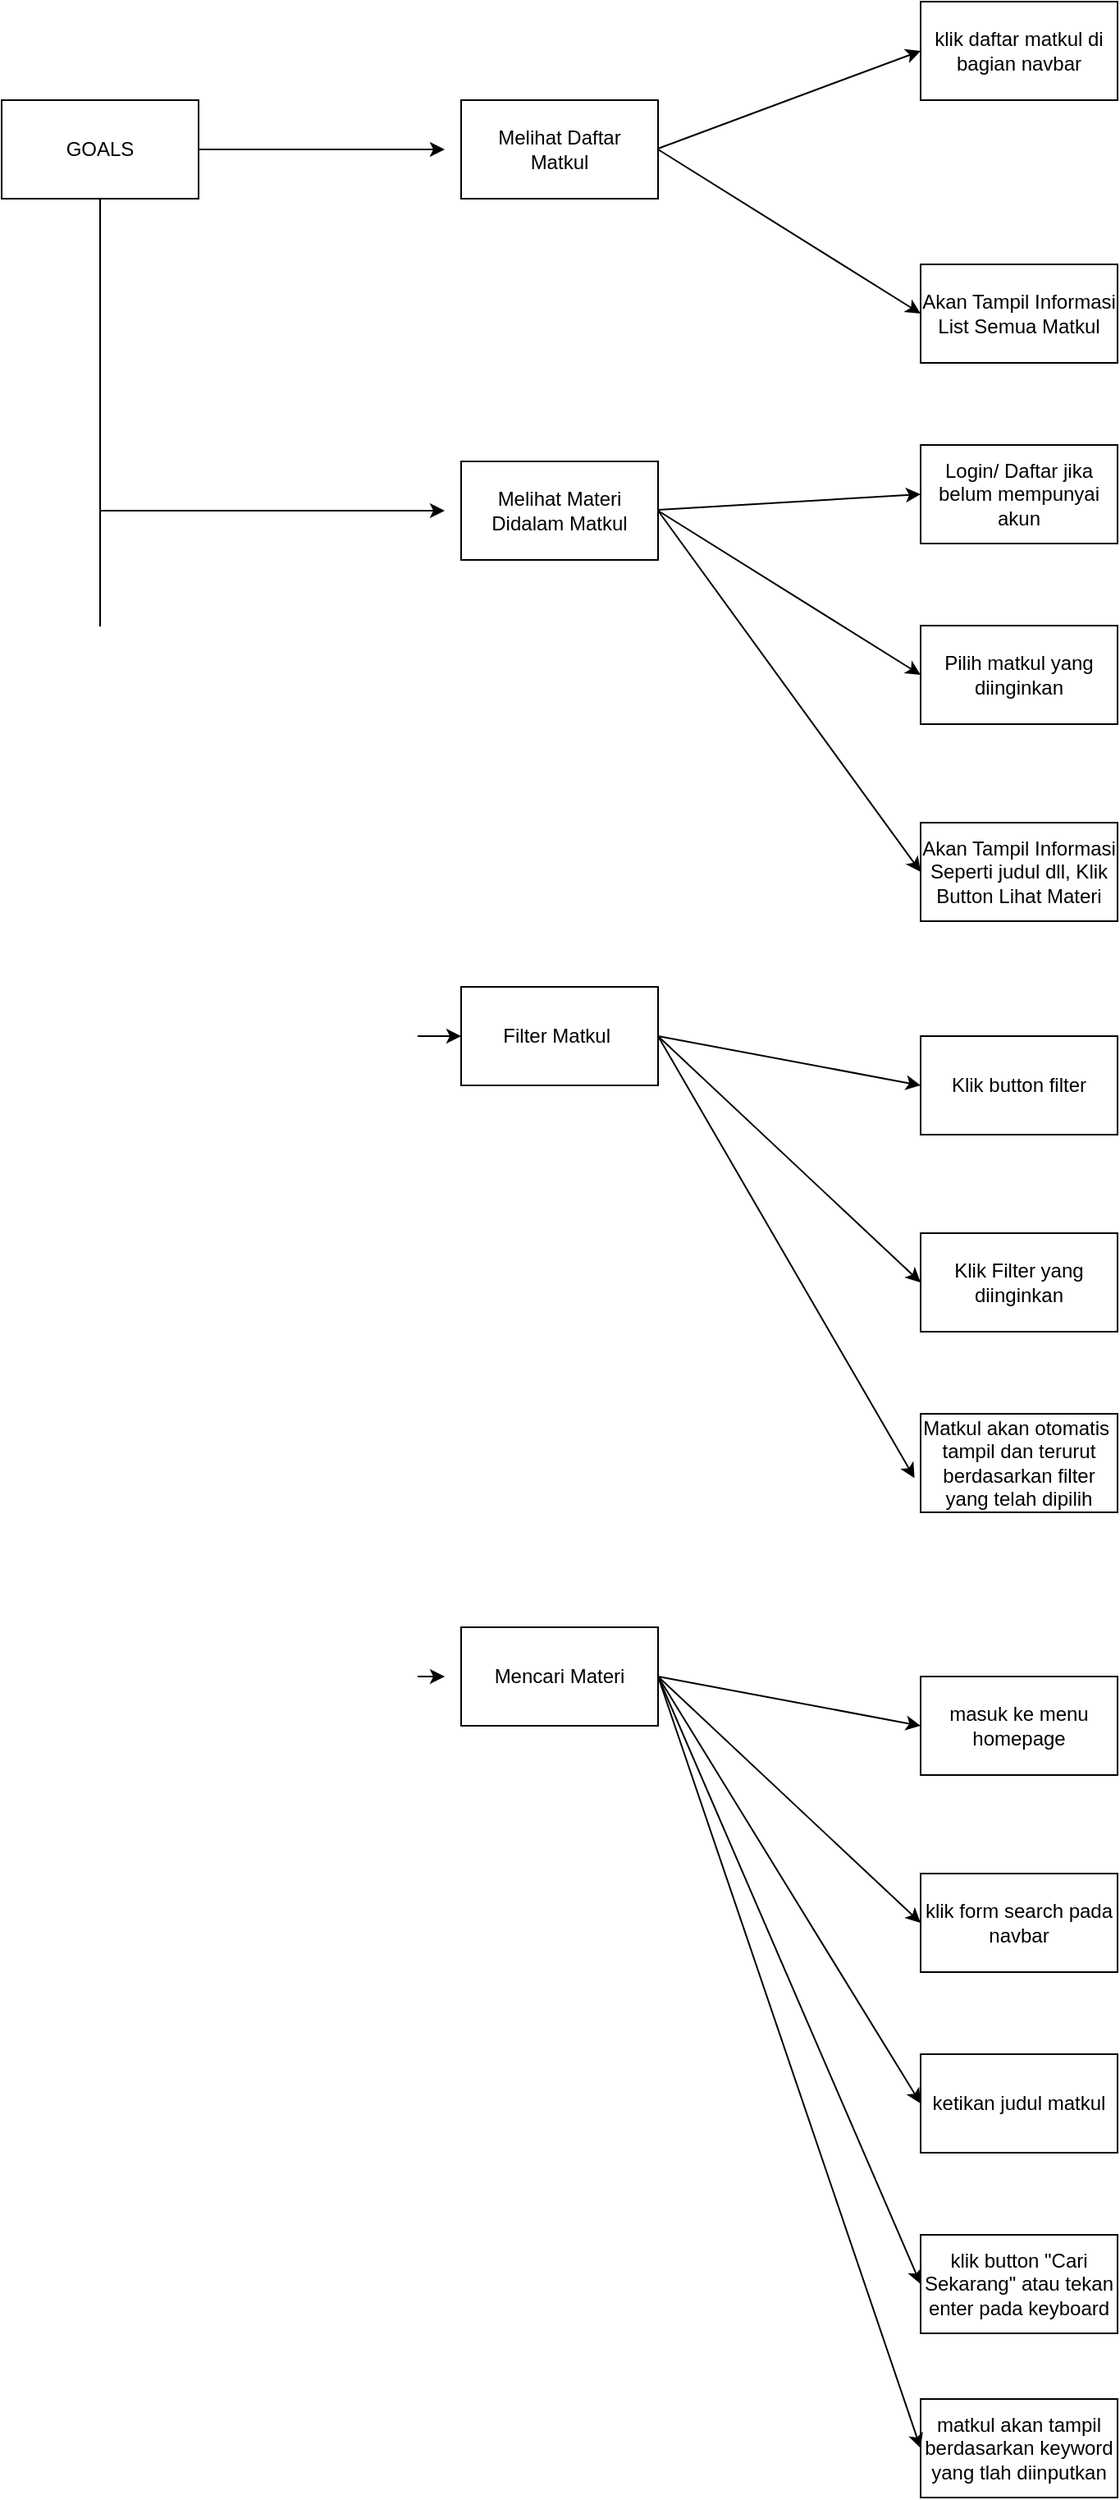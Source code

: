 <mxfile version="20.5.1" type="github">
  <diagram id="T3eksp9KGLlK1QAeFhTj" name="Page-1">
    <mxGraphModel dx="1085" dy="575" grid="1" gridSize="10" guides="1" tooltips="1" connect="1" arrows="1" fold="1" page="1" pageScale="1" pageWidth="850" pageHeight="1100" math="0" shadow="0">
      <root>
        <mxCell id="0" />
        <mxCell id="1" parent="0" />
        <mxCell id="AaEKUj7oRgf7hoqc3gjp-1" value="GOALS" style="rounded=0;whiteSpace=wrap;html=1;" vertex="1" parent="1">
          <mxGeometry x="100" y="140" width="120" height="60" as="geometry" />
        </mxCell>
        <mxCell id="AaEKUj7oRgf7hoqc3gjp-2" value="" style="endArrow=classic;html=1;rounded=0;" edge="1" parent="1" source="AaEKUj7oRgf7hoqc3gjp-1">
          <mxGeometry width="50" height="50" relative="1" as="geometry">
            <mxPoint x="400" y="270" as="sourcePoint" />
            <mxPoint x="370" y="170" as="targetPoint" />
          </mxGeometry>
        </mxCell>
        <mxCell id="AaEKUj7oRgf7hoqc3gjp-3" value="Melihat Daftar &lt;br&gt;Matkul" style="rounded=0;whiteSpace=wrap;html=1;" vertex="1" parent="1">
          <mxGeometry x="380" y="140" width="120" height="60" as="geometry" />
        </mxCell>
        <mxCell id="AaEKUj7oRgf7hoqc3gjp-4" value="Melihat Materi Didalam Matkul" style="rounded=0;whiteSpace=wrap;html=1;" vertex="1" parent="1">
          <mxGeometry x="380" y="360" width="120" height="60" as="geometry" />
        </mxCell>
        <mxCell id="AaEKUj7oRgf7hoqc3gjp-5" value="Filter Matkul&amp;nbsp;" style="rounded=0;whiteSpace=wrap;html=1;" vertex="1" parent="1">
          <mxGeometry x="380" y="680" width="120" height="60" as="geometry" />
        </mxCell>
        <mxCell id="AaEKUj7oRgf7hoqc3gjp-8" value="" style="endArrow=classic;html=1;rounded=0;" edge="1" parent="1" source="AaEKUj7oRgf7hoqc3gjp-1">
          <mxGeometry width="50" height="50" relative="1" as="geometry">
            <mxPoint x="400" y="370" as="sourcePoint" />
            <mxPoint x="370" y="390" as="targetPoint" />
            <Array as="points">
              <mxPoint x="160" y="390" />
            </Array>
          </mxGeometry>
        </mxCell>
        <mxCell id="AaEKUj7oRgf7hoqc3gjp-12" value="" style="endArrow=classic;html=1;rounded=0;" edge="1" parent="1" source="AaEKUj7oRgf7hoqc3gjp-1" target="AaEKUj7oRgf7hoqc3gjp-5">
          <mxGeometry width="50" height="50" relative="1" as="geometry">
            <mxPoint x="220" y="590" as="sourcePoint" />
            <mxPoint x="360" y="640" as="targetPoint" />
            <Array as="points">
              <mxPoint x="160" y="710" />
            </Array>
          </mxGeometry>
        </mxCell>
        <mxCell id="AaEKUj7oRgf7hoqc3gjp-13" value="" style="endArrow=classic;html=1;rounded=0;" edge="1" parent="1" source="AaEKUj7oRgf7hoqc3gjp-1">
          <mxGeometry width="50" height="50" relative="1" as="geometry">
            <mxPoint x="240" y="500" as="sourcePoint" />
            <mxPoint x="370" y="1100" as="targetPoint" />
            <Array as="points">
              <mxPoint x="160" y="1100" />
            </Array>
          </mxGeometry>
        </mxCell>
        <mxCell id="AaEKUj7oRgf7hoqc3gjp-14" value="" style="endArrow=classic;html=1;rounded=0;entryX=0;entryY=0.5;entryDx=0;entryDy=0;" edge="1" parent="1" target="AaEKUj7oRgf7hoqc3gjp-15">
          <mxGeometry width="50" height="50" relative="1" as="geometry">
            <mxPoint x="500" y="169.5" as="sourcePoint" />
            <mxPoint x="650" y="110" as="targetPoint" />
          </mxGeometry>
        </mxCell>
        <mxCell id="AaEKUj7oRgf7hoqc3gjp-15" value="klik daftar matkul di bagian navbar" style="rounded=0;whiteSpace=wrap;html=1;" vertex="1" parent="1">
          <mxGeometry x="660" y="80" width="120" height="60" as="geometry" />
        </mxCell>
        <mxCell id="AaEKUj7oRgf7hoqc3gjp-16" value="Akan Tampil Informasi List Semua Matkul" style="rounded=0;whiteSpace=wrap;html=1;" vertex="1" parent="1">
          <mxGeometry x="660" y="240" width="120" height="60" as="geometry" />
        </mxCell>
        <mxCell id="AaEKUj7oRgf7hoqc3gjp-17" value="" style="endArrow=classic;html=1;rounded=0;entryX=0;entryY=0.5;entryDx=0;entryDy=0;exitX=1;exitY=0.5;exitDx=0;exitDy=0;" edge="1" parent="1" source="AaEKUj7oRgf7hoqc3gjp-3" target="AaEKUj7oRgf7hoqc3gjp-16">
          <mxGeometry width="50" height="50" relative="1" as="geometry">
            <mxPoint x="510" y="179.5" as="sourcePoint" />
            <mxPoint x="660.0" y="120" as="targetPoint" />
          </mxGeometry>
        </mxCell>
        <mxCell id="AaEKUj7oRgf7hoqc3gjp-26" value="" style="endArrow=classic;html=1;rounded=0;entryX=0;entryY=0.5;entryDx=0;entryDy=0;" edge="1" parent="1" target="AaEKUj7oRgf7hoqc3gjp-27">
          <mxGeometry width="50" height="50" relative="1" as="geometry">
            <mxPoint x="500" y="389.5" as="sourcePoint" />
            <mxPoint x="650" y="330" as="targetPoint" />
          </mxGeometry>
        </mxCell>
        <mxCell id="AaEKUj7oRgf7hoqc3gjp-27" value="Login/ Daftar jika belum mempunyai akun" style="rounded=0;whiteSpace=wrap;html=1;" vertex="1" parent="1">
          <mxGeometry x="660" y="350" width="120" height="60" as="geometry" />
        </mxCell>
        <mxCell id="AaEKUj7oRgf7hoqc3gjp-28" value="Pilih matkul yang diinginkan" style="rounded=0;whiteSpace=wrap;html=1;" vertex="1" parent="1">
          <mxGeometry x="660" y="460" width="120" height="60" as="geometry" />
        </mxCell>
        <mxCell id="AaEKUj7oRgf7hoqc3gjp-29" value="" style="endArrow=classic;html=1;rounded=0;entryX=0;entryY=0.5;entryDx=0;entryDy=0;exitX=1;exitY=0.5;exitDx=0;exitDy=0;" edge="1" parent="1" target="AaEKUj7oRgf7hoqc3gjp-28">
          <mxGeometry width="50" height="50" relative="1" as="geometry">
            <mxPoint x="500" y="390" as="sourcePoint" />
            <mxPoint x="660.0" y="340" as="targetPoint" />
          </mxGeometry>
        </mxCell>
        <mxCell id="AaEKUj7oRgf7hoqc3gjp-30" value="Akan Tampil Informasi Seperti judul dll, Klik Button Lihat Materi" style="rounded=0;whiteSpace=wrap;html=1;" vertex="1" parent="1">
          <mxGeometry x="660" y="580" width="120" height="60" as="geometry" />
        </mxCell>
        <mxCell id="AaEKUj7oRgf7hoqc3gjp-32" value="" style="endArrow=classic;html=1;rounded=0;entryX=0;entryY=0.5;entryDx=0;entryDy=0;exitX=1;exitY=0.5;exitDx=0;exitDy=0;" edge="1" parent="1" source="AaEKUj7oRgf7hoqc3gjp-4" target="AaEKUj7oRgf7hoqc3gjp-30">
          <mxGeometry width="50" height="50" relative="1" as="geometry">
            <mxPoint x="510" y="400" as="sourcePoint" />
            <mxPoint x="670" y="500" as="targetPoint" />
          </mxGeometry>
        </mxCell>
        <mxCell id="AaEKUj7oRgf7hoqc3gjp-35" value="Klik button filter" style="rounded=0;whiteSpace=wrap;html=1;" vertex="1" parent="1">
          <mxGeometry x="660" y="710" width="120" height="60" as="geometry" />
        </mxCell>
        <mxCell id="AaEKUj7oRgf7hoqc3gjp-36" value="" style="endArrow=classic;html=1;rounded=0;entryX=0;entryY=0.5;entryDx=0;entryDy=0;" edge="1" parent="1" target="AaEKUj7oRgf7hoqc3gjp-35">
          <mxGeometry width="50" height="50" relative="1" as="geometry">
            <mxPoint x="500" y="710" as="sourcePoint" />
            <mxPoint x="660.0" y="590" as="targetPoint" />
          </mxGeometry>
        </mxCell>
        <mxCell id="AaEKUj7oRgf7hoqc3gjp-37" value="Klik Filter yang diinginkan" style="rounded=0;whiteSpace=wrap;html=1;" vertex="1" parent="1">
          <mxGeometry x="660" y="830" width="120" height="60" as="geometry" />
        </mxCell>
        <mxCell id="AaEKUj7oRgf7hoqc3gjp-38" value="" style="endArrow=classic;html=1;rounded=0;entryX=0;entryY=0.5;entryDx=0;entryDy=0;exitX=1;exitY=0.5;exitDx=0;exitDy=0;" edge="1" parent="1" target="AaEKUj7oRgf7hoqc3gjp-37" source="AaEKUj7oRgf7hoqc3gjp-5">
          <mxGeometry width="50" height="50" relative="1" as="geometry">
            <mxPoint x="500" y="640" as="sourcePoint" />
            <mxPoint x="670" y="750" as="targetPoint" />
          </mxGeometry>
        </mxCell>
        <mxCell id="AaEKUj7oRgf7hoqc3gjp-39" value="Matkul akan otomatis&amp;nbsp;&lt;br&gt;tampil dan terurut berdasarkan filter yang telah dipilih" style="rounded=0;whiteSpace=wrap;html=1;" vertex="1" parent="1">
          <mxGeometry x="660" y="940" width="120" height="60" as="geometry" />
        </mxCell>
        <mxCell id="AaEKUj7oRgf7hoqc3gjp-40" value="" style="endArrow=classic;html=1;rounded=0;entryX=-0.031;entryY=0.652;entryDx=0;entryDy=0;exitX=1;exitY=0.5;exitDx=0;exitDy=0;entryPerimeter=0;" edge="1" parent="1" source="AaEKUj7oRgf7hoqc3gjp-5" target="AaEKUj7oRgf7hoqc3gjp-39">
          <mxGeometry width="50" height="50" relative="1" as="geometry">
            <mxPoint x="510" y="720" as="sourcePoint" />
            <mxPoint x="670" y="870" as="targetPoint" />
          </mxGeometry>
        </mxCell>
        <mxCell id="AaEKUj7oRgf7hoqc3gjp-41" value="Mencari Materi" style="rounded=0;whiteSpace=wrap;html=1;" vertex="1" parent="1">
          <mxGeometry x="380" y="1070" width="120" height="60" as="geometry" />
        </mxCell>
        <mxCell id="AaEKUj7oRgf7hoqc3gjp-42" value="masuk ke menu homepage" style="rounded=0;whiteSpace=wrap;html=1;" vertex="1" parent="1">
          <mxGeometry x="660" y="1100" width="120" height="60" as="geometry" />
        </mxCell>
        <mxCell id="AaEKUj7oRgf7hoqc3gjp-43" value="" style="endArrow=classic;html=1;rounded=0;entryX=0;entryY=0.5;entryDx=0;entryDy=0;" edge="1" parent="1" target="AaEKUj7oRgf7hoqc3gjp-42">
          <mxGeometry width="50" height="50" relative="1" as="geometry">
            <mxPoint x="500" y="1100" as="sourcePoint" />
            <mxPoint x="660.0" y="980" as="targetPoint" />
          </mxGeometry>
        </mxCell>
        <mxCell id="AaEKUj7oRgf7hoqc3gjp-44" value="klik form search pada navbar" style="rounded=0;whiteSpace=wrap;html=1;" vertex="1" parent="1">
          <mxGeometry x="660" y="1220" width="120" height="60" as="geometry" />
        </mxCell>
        <mxCell id="AaEKUj7oRgf7hoqc3gjp-45" value="" style="endArrow=classic;html=1;rounded=0;entryX=0;entryY=0.5;entryDx=0;entryDy=0;exitX=1;exitY=0.5;exitDx=0;exitDy=0;" edge="1" parent="1" target="AaEKUj7oRgf7hoqc3gjp-44">
          <mxGeometry width="50" height="50" relative="1" as="geometry">
            <mxPoint x="500" y="1100" as="sourcePoint" />
            <mxPoint x="670" y="1140" as="targetPoint" />
          </mxGeometry>
        </mxCell>
        <mxCell id="AaEKUj7oRgf7hoqc3gjp-46" value="ketikan judul matkul" style="rounded=0;whiteSpace=wrap;html=1;" vertex="1" parent="1">
          <mxGeometry x="660" y="1330" width="120" height="60" as="geometry" />
        </mxCell>
        <mxCell id="AaEKUj7oRgf7hoqc3gjp-47" value="" style="endArrow=classic;html=1;rounded=0;entryX=0;entryY=0.5;entryDx=0;entryDy=0;exitX=1;exitY=0.5;exitDx=0;exitDy=0;" edge="1" parent="1" source="AaEKUj7oRgf7hoqc3gjp-41" target="AaEKUj7oRgf7hoqc3gjp-46">
          <mxGeometry width="50" height="50" relative="1" as="geometry">
            <mxPoint x="510" y="1110" as="sourcePoint" />
            <mxPoint x="670" y="1260" as="targetPoint" />
          </mxGeometry>
        </mxCell>
        <mxCell id="AaEKUj7oRgf7hoqc3gjp-48" value="klik button &quot;Cari Sekarang&quot; atau tekan enter pada keyboard" style="rounded=0;whiteSpace=wrap;html=1;" vertex="1" parent="1">
          <mxGeometry x="660" y="1440" width="120" height="60" as="geometry" />
        </mxCell>
        <mxCell id="AaEKUj7oRgf7hoqc3gjp-49" value="" style="endArrow=classic;html=1;rounded=0;entryX=0;entryY=0.5;entryDx=0;entryDy=0;exitX=1;exitY=0.5;exitDx=0;exitDy=0;" edge="1" parent="1" source="AaEKUj7oRgf7hoqc3gjp-41" target="AaEKUj7oRgf7hoqc3gjp-48">
          <mxGeometry width="50" height="50" relative="1" as="geometry">
            <mxPoint x="510" y="1110" as="sourcePoint" />
            <mxPoint x="670" y="1370" as="targetPoint" />
          </mxGeometry>
        </mxCell>
        <mxCell id="AaEKUj7oRgf7hoqc3gjp-50" value="matkul akan tampil berdasarkan keyword yang tlah diinputkan" style="rounded=0;whiteSpace=wrap;html=1;" vertex="1" parent="1">
          <mxGeometry x="660" y="1540" width="120" height="60" as="geometry" />
        </mxCell>
        <mxCell id="AaEKUj7oRgf7hoqc3gjp-51" value="" style="endArrow=classic;html=1;rounded=0;entryX=0;entryY=0.5;entryDx=0;entryDy=0;exitX=1;exitY=0.5;exitDx=0;exitDy=0;" edge="1" parent="1" source="AaEKUj7oRgf7hoqc3gjp-41" target="AaEKUj7oRgf7hoqc3gjp-50">
          <mxGeometry width="50" height="50" relative="1" as="geometry">
            <mxPoint x="510" y="1110" as="sourcePoint" />
            <mxPoint x="670" y="1480" as="targetPoint" />
          </mxGeometry>
        </mxCell>
      </root>
    </mxGraphModel>
  </diagram>
</mxfile>

